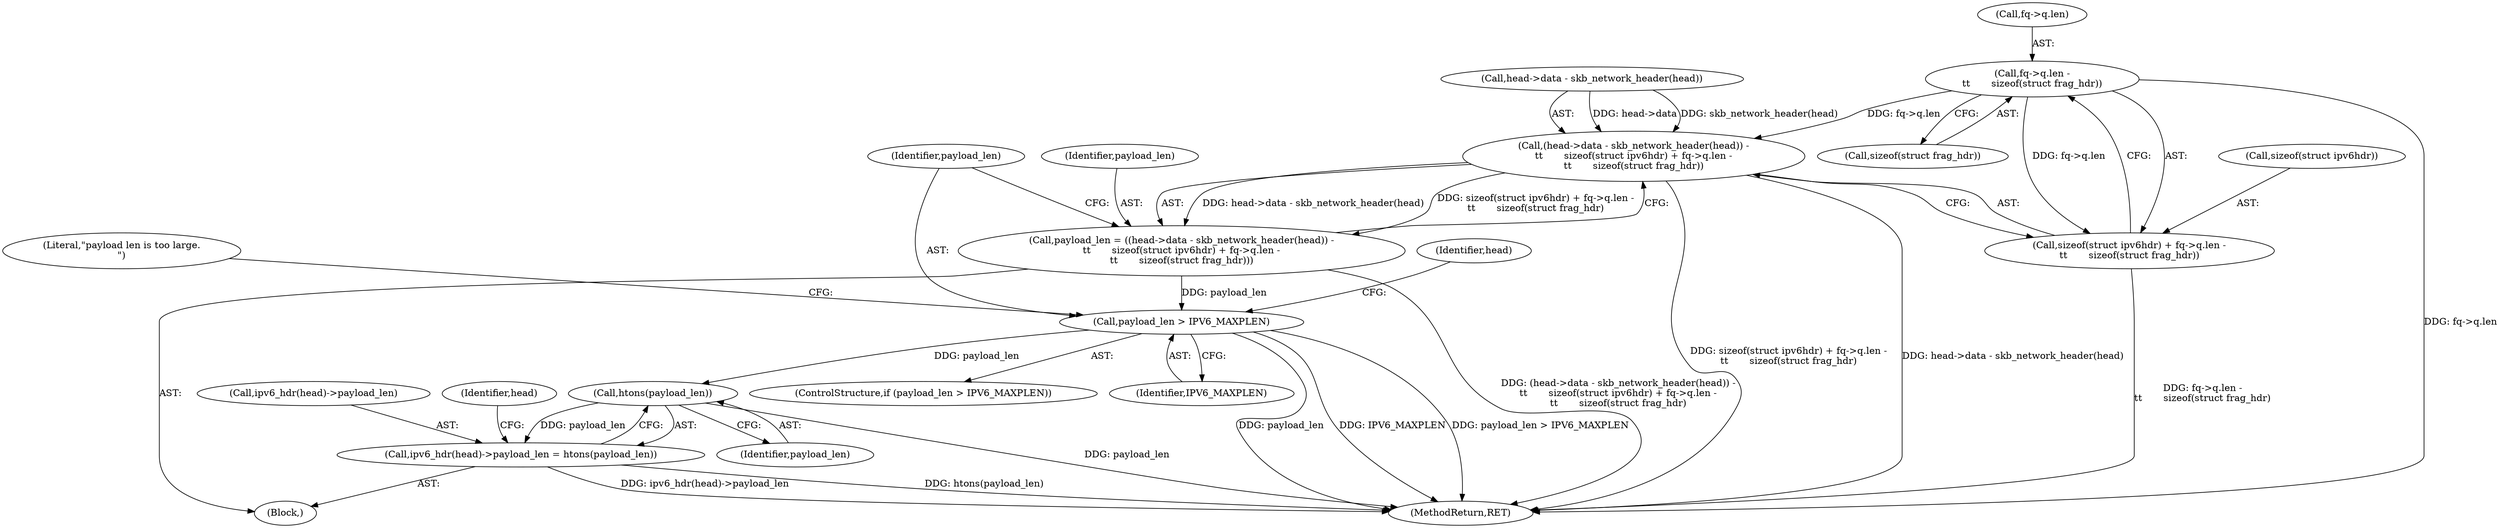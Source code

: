 digraph "0_linux_9e2dcf72023d1447f09c47d77c99b0c49659e5ce_0@API" {
"1000147" [label="(Call,fq->q.len -\n\t\t       sizeof(struct frag_hdr))"];
"1000137" [label="(Call,(head->data - skb_network_header(head)) -\n\t\t       sizeof(struct ipv6hdr) + fq->q.len -\n\t\t       sizeof(struct frag_hdr))"];
"1000135" [label="(Call,payload_len = ((head->data - skb_network_header(head)) -\n\t\t       sizeof(struct ipv6hdr) + fq->q.len -\n\t\t       sizeof(struct frag_hdr)))"];
"1000156" [label="(Call,payload_len > IPV6_MAXPLEN)"];
"1000462" [label="(Call,htons(payload_len))"];
"1000457" [label="(Call,ipv6_hdr(head)->payload_len = htons(payload_len))"];
"1000144" [label="(Call,sizeof(struct ipv6hdr) + fq->q.len -\n\t\t       sizeof(struct frag_hdr))"];
"1000166" [label="(Identifier,head)"];
"1000467" [label="(Identifier,head)"];
"1000462" [label="(Call,htons(payload_len))"];
"1000137" [label="(Call,(head->data - skb_network_header(head)) -\n\t\t       sizeof(struct ipv6hdr) + fq->q.len -\n\t\t       sizeof(struct frag_hdr))"];
"1000157" [label="(Identifier,payload_len)"];
"1000155" [label="(ControlStructure,if (payload_len > IPV6_MAXPLEN))"];
"1000458" [label="(Call,ipv6_hdr(head)->payload_len)"];
"1000110" [label="(Block,)"];
"1000161" [label="(Literal,\"payload len is too large.\n\")"];
"1000156" [label="(Call,payload_len > IPV6_MAXPLEN)"];
"1000457" [label="(Call,ipv6_hdr(head)->payload_len = htons(payload_len))"];
"1000136" [label="(Identifier,payload_len)"];
"1000148" [label="(Call,fq->q.len)"];
"1000135" [label="(Call,payload_len = ((head->data - skb_network_header(head)) -\n\t\t       sizeof(struct ipv6hdr) + fq->q.len -\n\t\t       sizeof(struct frag_hdr)))"];
"1000147" [label="(Call,fq->q.len -\n\t\t       sizeof(struct frag_hdr))"];
"1000138" [label="(Call,head->data - skb_network_header(head))"];
"1000153" [label="(Call,sizeof(struct frag_hdr))"];
"1000556" [label="(MethodReturn,RET)"];
"1000463" [label="(Identifier,payload_len)"];
"1000145" [label="(Call,sizeof(struct ipv6hdr))"];
"1000158" [label="(Identifier,IPV6_MAXPLEN)"];
"1000144" [label="(Call,sizeof(struct ipv6hdr) + fq->q.len -\n\t\t       sizeof(struct frag_hdr))"];
"1000147" -> "1000144"  [label="AST: "];
"1000147" -> "1000153"  [label="CFG: "];
"1000148" -> "1000147"  [label="AST: "];
"1000153" -> "1000147"  [label="AST: "];
"1000144" -> "1000147"  [label="CFG: "];
"1000147" -> "1000556"  [label="DDG: fq->q.len"];
"1000147" -> "1000137"  [label="DDG: fq->q.len"];
"1000147" -> "1000144"  [label="DDG: fq->q.len"];
"1000137" -> "1000135"  [label="AST: "];
"1000137" -> "1000144"  [label="CFG: "];
"1000138" -> "1000137"  [label="AST: "];
"1000144" -> "1000137"  [label="AST: "];
"1000135" -> "1000137"  [label="CFG: "];
"1000137" -> "1000556"  [label="DDG: sizeof(struct ipv6hdr) + fq->q.len -\n\t\t       sizeof(struct frag_hdr)"];
"1000137" -> "1000556"  [label="DDG: head->data - skb_network_header(head)"];
"1000137" -> "1000135"  [label="DDG: head->data - skb_network_header(head)"];
"1000137" -> "1000135"  [label="DDG: sizeof(struct ipv6hdr) + fq->q.len -\n\t\t       sizeof(struct frag_hdr)"];
"1000138" -> "1000137"  [label="DDG: head->data"];
"1000138" -> "1000137"  [label="DDG: skb_network_header(head)"];
"1000135" -> "1000110"  [label="AST: "];
"1000136" -> "1000135"  [label="AST: "];
"1000157" -> "1000135"  [label="CFG: "];
"1000135" -> "1000556"  [label="DDG: (head->data - skb_network_header(head)) -\n\t\t       sizeof(struct ipv6hdr) + fq->q.len -\n\t\t       sizeof(struct frag_hdr)"];
"1000135" -> "1000156"  [label="DDG: payload_len"];
"1000156" -> "1000155"  [label="AST: "];
"1000156" -> "1000158"  [label="CFG: "];
"1000157" -> "1000156"  [label="AST: "];
"1000158" -> "1000156"  [label="AST: "];
"1000161" -> "1000156"  [label="CFG: "];
"1000166" -> "1000156"  [label="CFG: "];
"1000156" -> "1000556"  [label="DDG: payload_len"];
"1000156" -> "1000556"  [label="DDG: IPV6_MAXPLEN"];
"1000156" -> "1000556"  [label="DDG: payload_len > IPV6_MAXPLEN"];
"1000156" -> "1000462"  [label="DDG: payload_len"];
"1000462" -> "1000457"  [label="AST: "];
"1000462" -> "1000463"  [label="CFG: "];
"1000463" -> "1000462"  [label="AST: "];
"1000457" -> "1000462"  [label="CFG: "];
"1000462" -> "1000556"  [label="DDG: payload_len"];
"1000462" -> "1000457"  [label="DDG: payload_len"];
"1000457" -> "1000110"  [label="AST: "];
"1000458" -> "1000457"  [label="AST: "];
"1000467" -> "1000457"  [label="CFG: "];
"1000457" -> "1000556"  [label="DDG: htons(payload_len)"];
"1000457" -> "1000556"  [label="DDG: ipv6_hdr(head)->payload_len"];
"1000145" -> "1000144"  [label="AST: "];
"1000144" -> "1000556"  [label="DDG: fq->q.len -\n\t\t       sizeof(struct frag_hdr)"];
}
